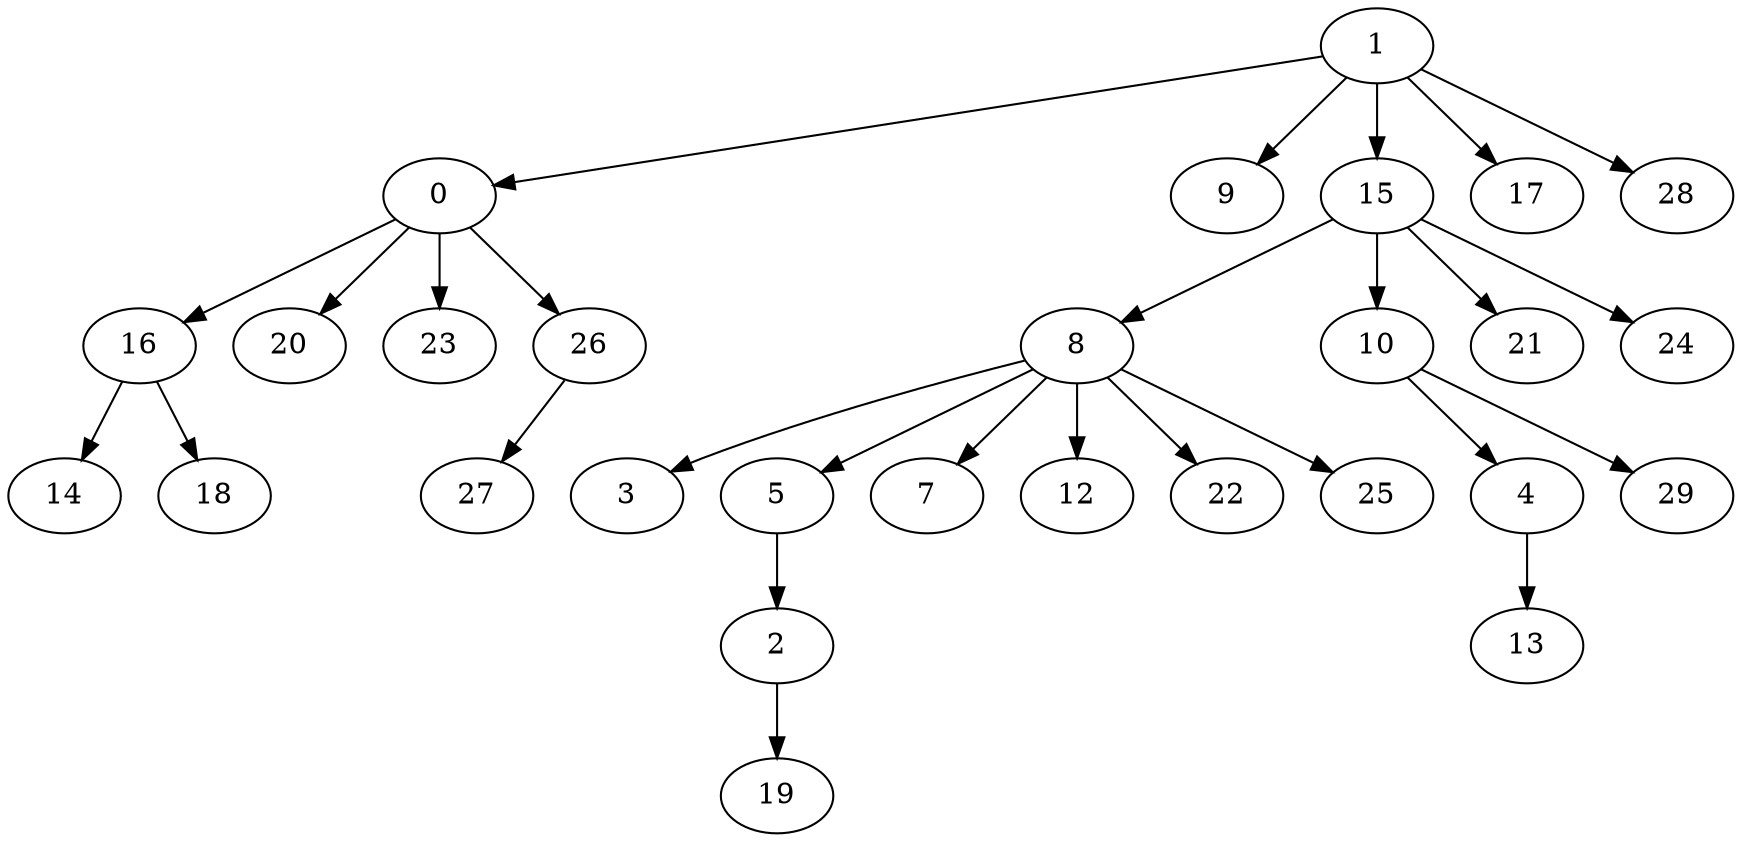 digraph Geo_30_BFST {
1;0;9;15;17;28;16;20;23;26;8;10;21;24;14;18;27;3;5;7;12;22;25;4;29;2;13;19;1 -> 0;
1 -> 9;
1 -> 15;
1 -> 17;
1 -> 28;
0 -> 16;
0 -> 20;
0 -> 23;
0 -> 26;
15 -> 8;
15 -> 10;
15 -> 21;
15 -> 24;
16 -> 14;
16 -> 18;
26 -> 27;
8 -> 3;
8 -> 5;
8 -> 7;
8 -> 12;
8 -> 22;
8 -> 25;
10 -> 4;
10 -> 29;
5 -> 2;
4 -> 13;
2 -> 19;
}
